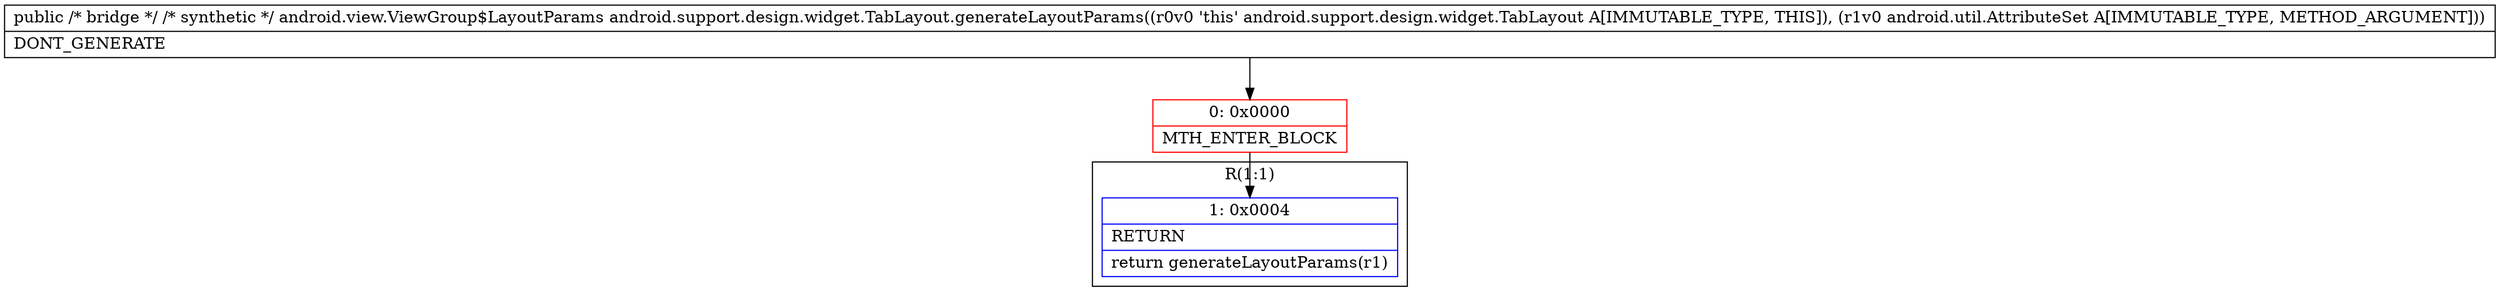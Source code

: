 digraph "CFG forandroid.support.design.widget.TabLayout.generateLayoutParams(Landroid\/util\/AttributeSet;)Landroid\/view\/ViewGroup$LayoutParams;" {
subgraph cluster_Region_1939105583 {
label = "R(1:1)";
node [shape=record,color=blue];
Node_1 [shape=record,label="{1\:\ 0x0004|RETURN\l|return generateLayoutParams(r1)\l}"];
}
Node_0 [shape=record,color=red,label="{0\:\ 0x0000|MTH_ENTER_BLOCK\l}"];
MethodNode[shape=record,label="{public \/* bridge *\/ \/* synthetic *\/ android.view.ViewGroup$LayoutParams android.support.design.widget.TabLayout.generateLayoutParams((r0v0 'this' android.support.design.widget.TabLayout A[IMMUTABLE_TYPE, THIS]), (r1v0 android.util.AttributeSet A[IMMUTABLE_TYPE, METHOD_ARGUMENT]))  | DONT_GENERATE\l}"];
MethodNode -> Node_0;
Node_0 -> Node_1;
}

